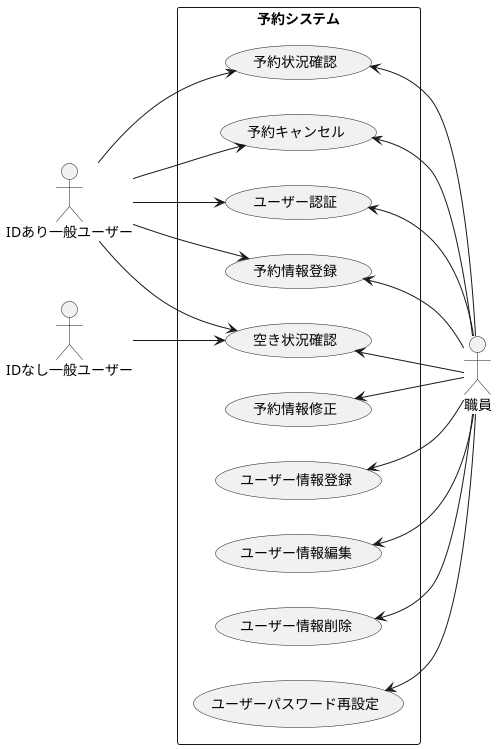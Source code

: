 @startuml sub6
left to right direction
actor 職員
actor IDあり一般ユーザー
actor IDなし一般ユーザー
rectangle 予約システム {
  usecase 空き状況確認
  usecase ユーザー認証
  usecase 予約情報登録
  usecase 予約状況確認
  usecase 予約キャンセル
  usecase 予約情報修正
  usecase ユーザー情報登録
  usecase ユーザー情報編集
  usecase ユーザー情報削除
  usecase ユーザーパスワード再設定
}
IDなし一般ユーザー --> 空き状況確認
IDあり一般ユーザー --> 空き状況確認
IDあり一般ユーザー --> ユーザー認証
IDあり一般ユーザー --> 予約情報登録
IDあり一般ユーザー --> 予約状況確認
IDあり一般ユーザー --> 予約キャンセル
空き状況確認 <-- 職員
予約状況確認 <-- 職員
予約情報登録 <-- 職員
予約キャンセル <-- 職員
予約情報修正 <-- 職員
ユーザー情報登録 <-- 職員
ユーザー認証 <-- 職員
ユーザー情報編集 <-- 職員
ユーザー情報削除 <-- 職員
ユーザーパスワード再設定 <-- 職員

@enduml
